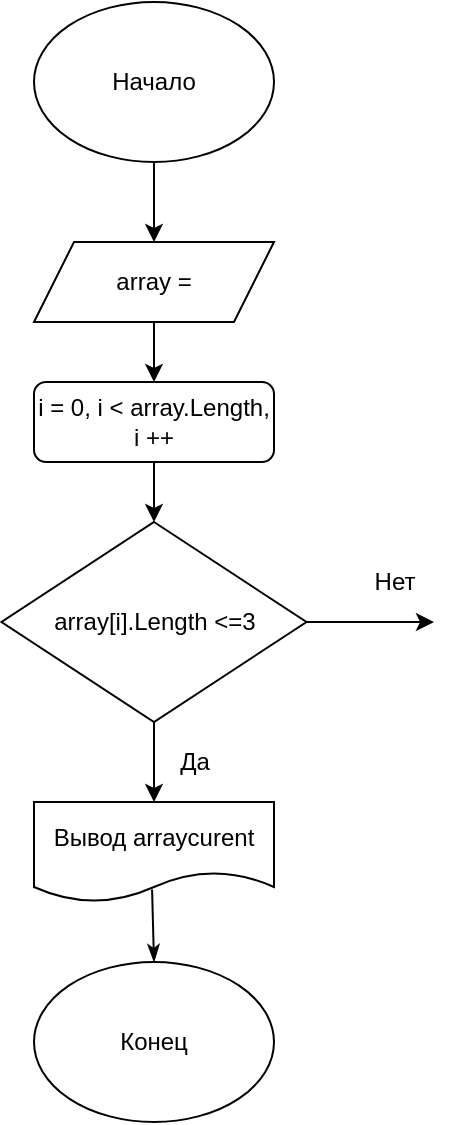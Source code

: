 <mxfile>
    <diagram id="Q4RJ7y86Uq4cEXHqYGH4" name="Page-1">
        <mxGraphModel dx="135" dy="255" grid="1" gridSize="10" guides="1" tooltips="1" connect="1" arrows="1" fold="1" page="1" pageScale="1" pageWidth="827" pageHeight="1169" math="0" shadow="0">
            <root>
                <mxCell id="0"/>
                <mxCell id="1" parent="0"/>
                <mxCell id="AoC8MpwUoSiFK27d0DXC-3" value="" style="edgeStyle=orthogonalEdgeStyle;rounded=0;orthogonalLoop=1;jettySize=auto;html=1;" parent="1" source="AoC8MpwUoSiFK27d0DXC-1" target="AoC8MpwUoSiFK27d0DXC-2" edge="1">
                    <mxGeometry relative="1" as="geometry"/>
                </mxCell>
                <mxCell id="AoC8MpwUoSiFK27d0DXC-1" value="Начало" style="ellipse;whiteSpace=wrap;html=1;" parent="1" vertex="1">
                    <mxGeometry x="360" width="120" height="80" as="geometry"/>
                </mxCell>
                <mxCell id="UAyujfQKtzs02ytlgVdd-6" style="edgeStyle=orthogonalEdgeStyle;rounded=0;orthogonalLoop=1;jettySize=auto;html=1;exitX=0.5;exitY=1;exitDx=0;exitDy=0;entryX=0.5;entryY=0;entryDx=0;entryDy=0;" parent="1" source="AoC8MpwUoSiFK27d0DXC-2" target="UAyujfQKtzs02ytlgVdd-4" edge="1">
                    <mxGeometry relative="1" as="geometry"/>
                </mxCell>
                <mxCell id="AoC8MpwUoSiFK27d0DXC-2" value="array =" style="shape=parallelogram;perimeter=parallelogramPerimeter;whiteSpace=wrap;html=1;fixedSize=1;" parent="1" vertex="1">
                    <mxGeometry x="360" y="120" width="120" height="40" as="geometry"/>
                </mxCell>
                <mxCell id="AoC8MpwUoSiFK27d0DXC-19" style="edgeStyle=orthogonalEdgeStyle;rounded=0;orthogonalLoop=1;jettySize=auto;html=1;exitX=0.5;exitY=1;exitDx=0;exitDy=0;" parent="1" source="AoC8MpwUoSiFK27d0DXC-12" edge="1">
                    <mxGeometry relative="1" as="geometry">
                        <mxPoint x="420" y="400" as="targetPoint"/>
                    </mxGeometry>
                </mxCell>
                <mxCell id="AoC8MpwUoSiFK27d0DXC-20" style="edgeStyle=orthogonalEdgeStyle;rounded=0;orthogonalLoop=1;jettySize=auto;html=1;exitX=1;exitY=0.5;exitDx=0;exitDy=0;" parent="1" source="AoC8MpwUoSiFK27d0DXC-12" edge="1">
                    <mxGeometry relative="1" as="geometry">
                        <mxPoint x="560" y="310" as="targetPoint"/>
                    </mxGeometry>
                </mxCell>
                <mxCell id="AoC8MpwUoSiFK27d0DXC-12" value="array[i].Length &amp;lt;=3" style="rhombus;whiteSpace=wrap;html=1;" parent="1" vertex="1">
                    <mxGeometry x="343.75" y="260" width="152.5" height="100" as="geometry"/>
                </mxCell>
                <mxCell id="AoC8MpwUoSiFK27d0DXC-22" value="Нет" style="text;html=1;align=center;verticalAlign=middle;resizable=0;points=[];autosize=1;strokeColor=none;fillColor=none;" parent="1" vertex="1">
                    <mxGeometry x="520" y="280" width="40" height="20" as="geometry"/>
                </mxCell>
                <mxCell id="AoC8MpwUoSiFK27d0DXC-24" value="Да" style="text;html=1;align=center;verticalAlign=middle;resizable=0;points=[];autosize=1;strokeColor=none;fillColor=none;" parent="1" vertex="1">
                    <mxGeometry x="425" y="370" width="30" height="20" as="geometry"/>
                </mxCell>
                <mxCell id="AoC8MpwUoSiFK27d0DXC-48" style="rounded=0;orthogonalLoop=1;jettySize=auto;html=1;startArrow=none;startFill=0;endArrow=classicThin;endFill=1;exitX=0.492;exitY=0.875;exitDx=0;exitDy=0;exitPerimeter=0;entryX=0.5;entryY=0;entryDx=0;entryDy=0;" parent="1" source="AoC8MpwUoSiFK27d0DXC-44" target="AoC8MpwUoSiFK27d0DXC-49" edge="1">
                    <mxGeometry relative="1" as="geometry">
                        <mxPoint x="450" y="460" as="targetPoint"/>
                    </mxGeometry>
                </mxCell>
                <mxCell id="AoC8MpwUoSiFK27d0DXC-44" value="Вывод arraycurent" style="shape=document;whiteSpace=wrap;html=1;boundedLbl=1;" parent="1" vertex="1">
                    <mxGeometry x="360" y="400" width="120" height="50" as="geometry"/>
                </mxCell>
                <mxCell id="AoC8MpwUoSiFK27d0DXC-49" value="Конец" style="ellipse;whiteSpace=wrap;html=1;" parent="1" vertex="1">
                    <mxGeometry x="360" y="480" width="120" height="80" as="geometry"/>
                </mxCell>
                <mxCell id="UAyujfQKtzs02ytlgVdd-7" style="edgeStyle=orthogonalEdgeStyle;rounded=0;orthogonalLoop=1;jettySize=auto;html=1;exitX=0.5;exitY=1;exitDx=0;exitDy=0;entryX=0.5;entryY=0;entryDx=0;entryDy=0;" parent="1" source="UAyujfQKtzs02ytlgVdd-4" target="AoC8MpwUoSiFK27d0DXC-12" edge="1">
                    <mxGeometry relative="1" as="geometry">
                        <mxPoint x="420" y="240" as="targetPoint"/>
                    </mxGeometry>
                </mxCell>
                <mxCell id="UAyujfQKtzs02ytlgVdd-4" value="i = 0, i &amp;lt; array.Length, i ++" style="rounded=1;whiteSpace=wrap;html=1;" parent="1" vertex="1">
                    <mxGeometry x="360" y="190" width="120" height="40" as="geometry"/>
                </mxCell>
            </root>
        </mxGraphModel>
    </diagram>
</mxfile>